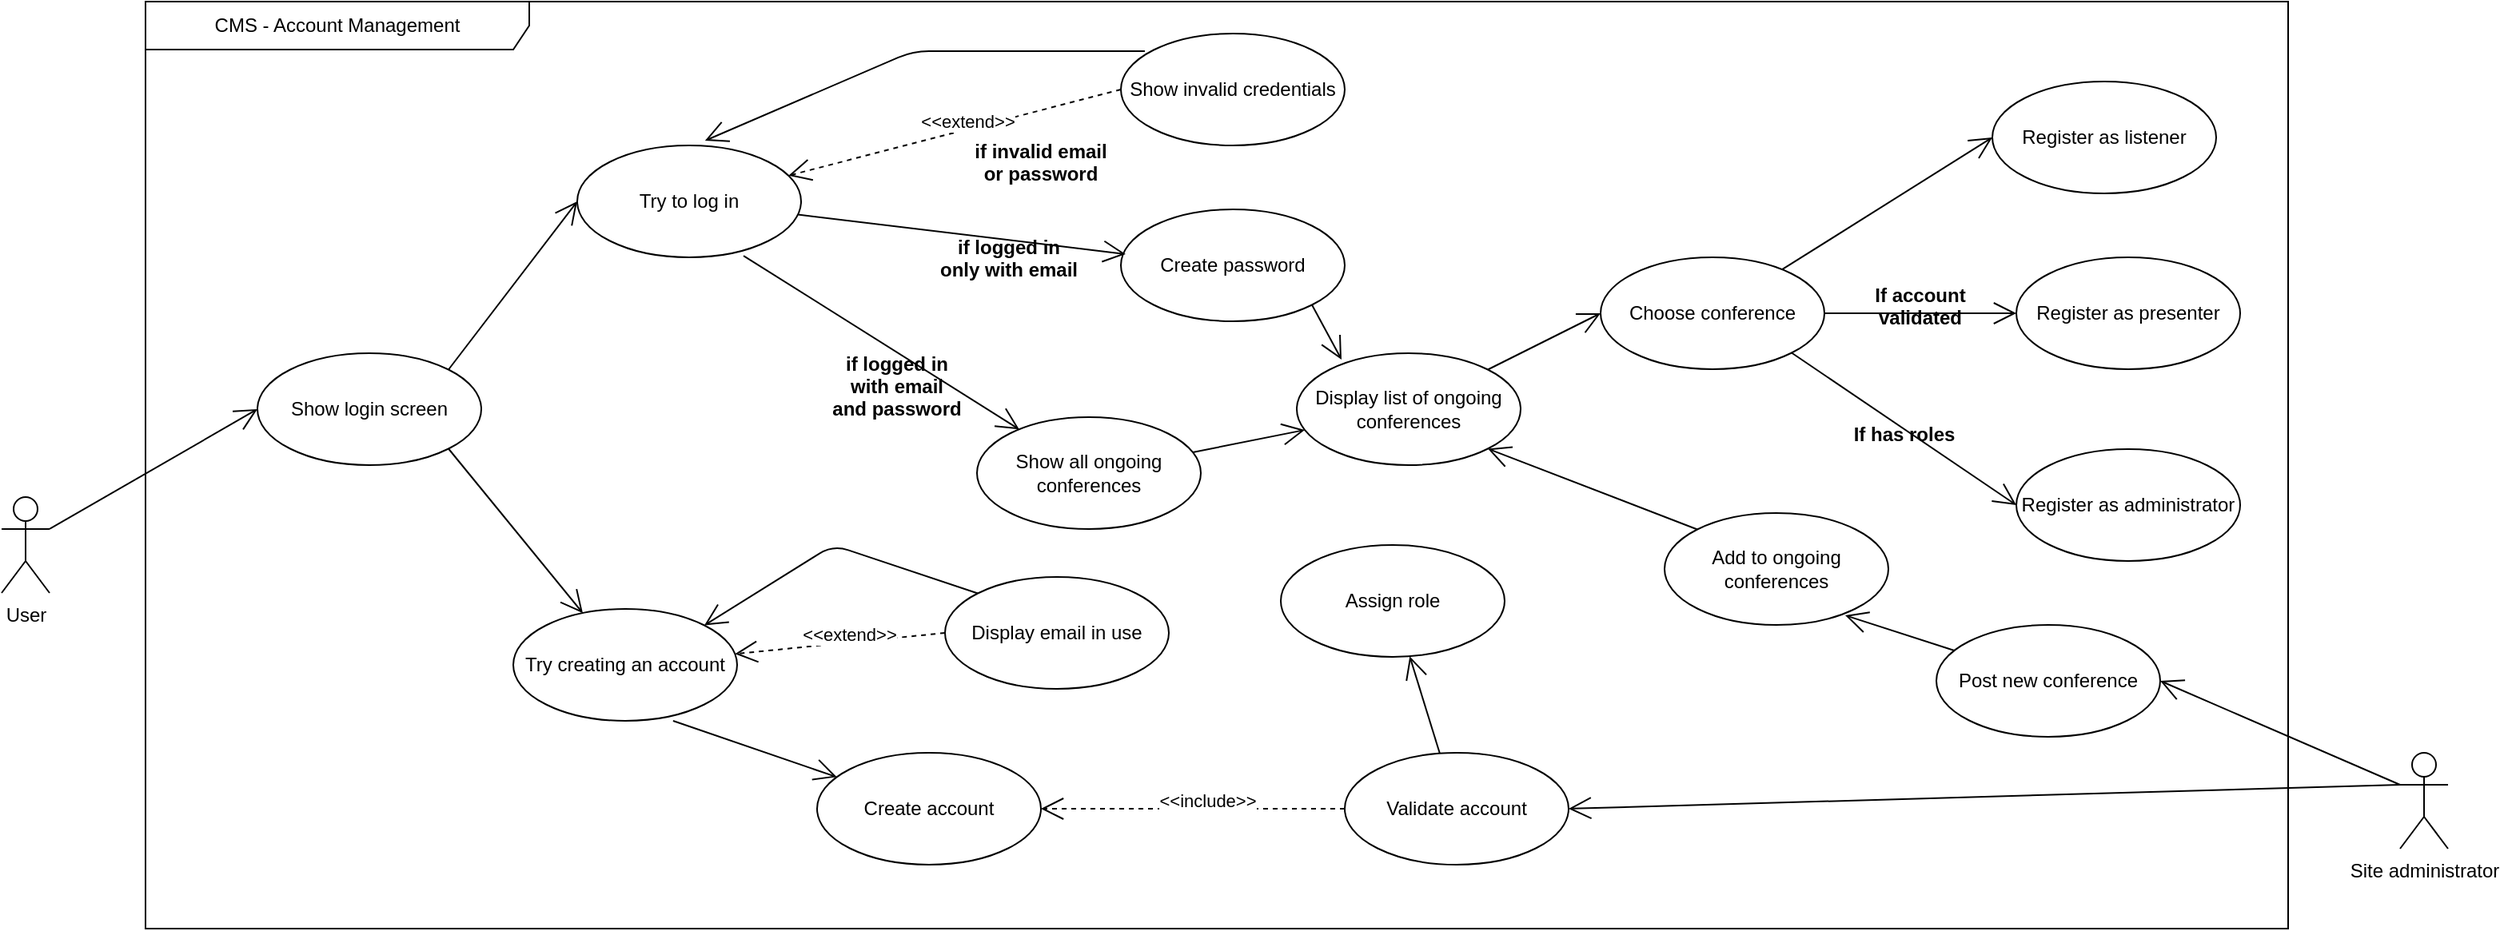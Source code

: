 <mxfile version="14.5.3" type="device"><diagram id="4KiLB5mKGfJC_ssiVV8L" name="Page-1"><mxGraphModel dx="3152" dy="1164" grid="1" gridSize="10" guides="1" tooltips="1" connect="1" arrows="1" fold="1" page="1" pageScale="1" pageWidth="850" pageHeight="1100" math="0" shadow="0"><root><mxCell id="0"/><mxCell id="1" parent="0"/><mxCell id="G-B95ZqFDndmX5m30Jdr-1" value="CMS - Account Management" style="shape=umlFrame;whiteSpace=wrap;html=1;width=240;height=30;" vertex="1" parent="1"><mxGeometry x="-20" y="30" width="1340" height="580" as="geometry"/></mxCell><mxCell id="G-B95ZqFDndmX5m30Jdr-2" value="User" style="shape=umlActor;verticalLabelPosition=bottom;verticalAlign=top;html=1;" vertex="1" parent="1"><mxGeometry x="-110" y="340" width="30" height="60" as="geometry"/></mxCell><mxCell id="G-B95ZqFDndmX5m30Jdr-3" value="Show login screen" style="ellipse;whiteSpace=wrap;html=1;" vertex="1" parent="1"><mxGeometry x="50" y="250" width="140" height="70" as="geometry"/></mxCell><mxCell id="G-B95ZqFDndmX5m30Jdr-4" value="Try to log in" style="ellipse;whiteSpace=wrap;html=1;" vertex="1" parent="1"><mxGeometry x="250" y="120" width="140" height="70" as="geometry"/></mxCell><mxCell id="G-B95ZqFDndmX5m30Jdr-5" value="Try creating an account" style="ellipse;whiteSpace=wrap;html=1;" vertex="1" parent="1"><mxGeometry x="210" y="410" width="140" height="70" as="geometry"/></mxCell><mxCell id="G-B95ZqFDndmX5m30Jdr-6" value="Create password" style="ellipse;whiteSpace=wrap;html=1;" vertex="1" parent="1"><mxGeometry x="590" y="160" width="140" height="70" as="geometry"/></mxCell><mxCell id="G-B95ZqFDndmX5m30Jdr-7" value="Show invalid credentials" style="ellipse;whiteSpace=wrap;html=1;" vertex="1" parent="1"><mxGeometry x="590" y="50" width="140" height="70" as="geometry"/></mxCell><mxCell id="G-B95ZqFDndmX5m30Jdr-8" value="Choose conference" style="ellipse;whiteSpace=wrap;html=1;" vertex="1" parent="1"><mxGeometry x="890" y="190" width="140" height="70" as="geometry"/></mxCell><mxCell id="G-B95ZqFDndmX5m30Jdr-9" value="&amp;lt;&amp;lt;extend&amp;gt;&amp;gt;" style="endArrow=open;endSize=12;dashed=1;html=1;exitX=0;exitY=0.5;exitDx=0;exitDy=0;" edge="1" parent="1" source="G-B95ZqFDndmX5m30Jdr-7" target="G-B95ZqFDndmX5m30Jdr-4"><mxGeometry x="-0.091" y="-5" width="160" relative="1" as="geometry"><mxPoint x="490" y="150" as="sourcePoint"/><mxPoint x="650" y="150" as="targetPoint"/><Array as="points"/><mxPoint as="offset"/></mxGeometry></mxCell><mxCell id="G-B95ZqFDndmX5m30Jdr-10" value="if invalid email&#10;or password" style="text;align=center;fontStyle=1;verticalAlign=middle;spacingLeft=3;spacingRight=3;strokeColor=none;rotatable=0;points=[[0,0.5],[1,0.5]];portConstraint=eastwest;" vertex="1" parent="1"><mxGeometry x="500" y="100" width="80" height="60" as="geometry"/></mxCell><mxCell id="G-B95ZqFDndmX5m30Jdr-11" value="Show all ongoing conferences" style="ellipse;whiteSpace=wrap;html=1;" vertex="1" parent="1"><mxGeometry x="500" y="290" width="140" height="70" as="geometry"/></mxCell><mxCell id="G-B95ZqFDndmX5m30Jdr-13" value="if logged in&#10;only with email" style="text;align=center;fontStyle=1;verticalAlign=middle;spacingLeft=3;spacingRight=3;strokeColor=none;rotatable=0;points=[[0,0.5],[1,0.5]];portConstraint=eastwest;" vertex="1" parent="1"><mxGeometry x="480" y="160" width="80" height="60" as="geometry"/></mxCell><mxCell id="G-B95ZqFDndmX5m30Jdr-15" value="if logged in&#10;with email&#10;and password" style="text;align=center;fontStyle=1;verticalAlign=middle;spacingLeft=3;spacingRight=3;strokeColor=none;rotatable=0;points=[[0,0.5],[1,0.5]];portConstraint=eastwest;" vertex="1" parent="1"><mxGeometry x="410" y="240" width="80" height="60" as="geometry"/></mxCell><mxCell id="G-B95ZqFDndmX5m30Jdr-16" value="Display list of ongoing conferences" style="ellipse;whiteSpace=wrap;html=1;" vertex="1" parent="1"><mxGeometry x="700" y="250" width="140" height="70" as="geometry"/></mxCell><mxCell id="G-B95ZqFDndmX5m30Jdr-17" value="" style="endArrow=open;endFill=1;endSize=12;html=1;exitX=1;exitY=1;exitDx=0;exitDy=0;entryX=0.2;entryY=0.057;entryDx=0;entryDy=0;entryPerimeter=0;" edge="1" parent="1" source="G-B95ZqFDndmX5m30Jdr-6" target="G-B95ZqFDndmX5m30Jdr-16"><mxGeometry width="160" relative="1" as="geometry"><mxPoint x="340" y="360" as="sourcePoint"/><mxPoint x="500" y="360" as="targetPoint"/></mxGeometry></mxCell><mxCell id="G-B95ZqFDndmX5m30Jdr-18" value="" style="endArrow=open;endFill=1;endSize=12;html=1;" edge="1" parent="1" source="G-B95ZqFDndmX5m30Jdr-11" target="G-B95ZqFDndmX5m30Jdr-16"><mxGeometry width="160" relative="1" as="geometry"><mxPoint x="694.497" y="230.749" as="sourcePoint"/><mxPoint x="725.666" y="264.221" as="targetPoint"/></mxGeometry></mxCell><mxCell id="G-B95ZqFDndmX5m30Jdr-19" value="" style="endArrow=open;endFill=1;endSize=12;html=1;entryX=0;entryY=0.5;entryDx=0;entryDy=0;exitX=1;exitY=0;exitDx=0;exitDy=0;" edge="1" parent="1" source="G-B95ZqFDndmX5m30Jdr-3" target="G-B95ZqFDndmX5m30Jdr-4"><mxGeometry width="160" relative="1" as="geometry"><mxPoint x="80" y="160" as="sourcePoint"/><mxPoint x="240" y="160" as="targetPoint"/></mxGeometry></mxCell><mxCell id="G-B95ZqFDndmX5m30Jdr-20" value="" style="endArrow=open;endFill=1;endSize=12;html=1;exitX=1;exitY=0.333;exitDx=0;exitDy=0;exitPerimeter=0;entryX=0;entryY=0.5;entryDx=0;entryDy=0;" edge="1" parent="1" source="G-B95ZqFDndmX5m30Jdr-2" target="G-B95ZqFDndmX5m30Jdr-3"><mxGeometry width="160" relative="1" as="geometry"><mxPoint x="30" y="260" as="sourcePoint"/><mxPoint x="190" y="260" as="targetPoint"/></mxGeometry></mxCell><mxCell id="G-B95ZqFDndmX5m30Jdr-21" value="" style="endArrow=open;endFill=1;endSize=12;html=1;exitX=0.107;exitY=0.157;exitDx=0;exitDy=0;exitPerimeter=0;entryX=0.571;entryY=-0.043;entryDx=0;entryDy=0;entryPerimeter=0;" edge="1" parent="1" source="G-B95ZqFDndmX5m30Jdr-7" target="G-B95ZqFDndmX5m30Jdr-4"><mxGeometry width="160" relative="1" as="geometry"><mxPoint x="180" y="290" as="sourcePoint"/><mxPoint x="340" y="290" as="targetPoint"/><Array as="points"><mxPoint x="460" y="61"/></Array></mxGeometry></mxCell><mxCell id="G-B95ZqFDndmX5m30Jdr-22" value="" style="endArrow=open;endFill=1;endSize=12;html=1;exitX=1;exitY=1;exitDx=0;exitDy=0;" edge="1" parent="1" source="G-B95ZqFDndmX5m30Jdr-3" target="G-B95ZqFDndmX5m30Jdr-5"><mxGeometry width="160" relative="1" as="geometry"><mxPoint x="580" y="600" as="sourcePoint"/><mxPoint x="740" y="600" as="targetPoint"/></mxGeometry></mxCell><mxCell id="G-B95ZqFDndmX5m30Jdr-23" value="" style="endArrow=open;endFill=1;endSize=12;html=1;entryX=1;entryY=0;entryDx=0;entryDy=0;exitX=0;exitY=0;exitDx=0;exitDy=0;" edge="1" parent="1" source="G-B95ZqFDndmX5m30Jdr-30" target="G-B95ZqFDndmX5m30Jdr-5"><mxGeometry width="160" relative="1" as="geometry"><mxPoint x="370" y="359.5" as="sourcePoint"/><mxPoint x="530" y="359" as="targetPoint"/><Array as="points"><mxPoint x="410" y="370"/></Array></mxGeometry></mxCell><mxCell id="G-B95ZqFDndmX5m30Jdr-24" value="" style="endArrow=open;endFill=1;endSize=12;html=1;entryX=0.021;entryY=0.4;entryDx=0;entryDy=0;entryPerimeter=0;" edge="1" parent="1" source="G-B95ZqFDndmX5m30Jdr-4" target="G-B95ZqFDndmX5m30Jdr-6"><mxGeometry width="160" relative="1" as="geometry"><mxPoint x="420" y="170" as="sourcePoint"/><mxPoint x="580" y="170" as="targetPoint"/></mxGeometry></mxCell><mxCell id="G-B95ZqFDndmX5m30Jdr-25" value="" style="endArrow=open;endFill=1;endSize=12;html=1;exitX=0.743;exitY=0.986;exitDx=0;exitDy=0;exitPerimeter=0;" edge="1" parent="1" source="G-B95ZqFDndmX5m30Jdr-4" target="G-B95ZqFDndmX5m30Jdr-11"><mxGeometry width="160" relative="1" as="geometry"><mxPoint x="380" y="240" as="sourcePoint"/><mxPoint x="540" y="240" as="targetPoint"/></mxGeometry></mxCell><mxCell id="G-B95ZqFDndmX5m30Jdr-26" value="" style="endArrow=open;endFill=1;endSize=12;html=1;exitX=0.714;exitY=1;exitDx=0;exitDy=0;exitPerimeter=0;" edge="1" parent="1" source="G-B95ZqFDndmX5m30Jdr-5" target="G-B95ZqFDndmX5m30Jdr-29"><mxGeometry width="160" relative="1" as="geometry"><mxPoint x="210" y="490" as="sourcePoint"/><mxPoint x="370" y="490" as="targetPoint"/></mxGeometry></mxCell><mxCell id="G-B95ZqFDndmX5m30Jdr-28" value="Assign role" style="ellipse;whiteSpace=wrap;html=1;" vertex="1" parent="1"><mxGeometry x="690" y="370" width="140" height="70" as="geometry"/></mxCell><mxCell id="G-B95ZqFDndmX5m30Jdr-29" value="Create account" style="ellipse;whiteSpace=wrap;html=1;" vertex="1" parent="1"><mxGeometry x="400" y="500" width="140" height="70" as="geometry"/></mxCell><mxCell id="G-B95ZqFDndmX5m30Jdr-30" value="Display email in use" style="ellipse;whiteSpace=wrap;html=1;" vertex="1" parent="1"><mxGeometry x="480" y="390" width="140" height="70" as="geometry"/></mxCell><mxCell id="G-B95ZqFDndmX5m30Jdr-31" value="Validate account" style="ellipse;whiteSpace=wrap;html=1;" vertex="1" parent="1"><mxGeometry x="730" y="500" width="140" height="70" as="geometry"/></mxCell><mxCell id="G-B95ZqFDndmX5m30Jdr-32" value="&amp;lt;&amp;lt;include&amp;gt;&amp;gt;" style="endArrow=open;endSize=12;dashed=1;html=1;entryX=1;entryY=0.5;entryDx=0;entryDy=0;exitX=0;exitY=0.5;exitDx=0;exitDy=0;" edge="1" parent="1" source="G-B95ZqFDndmX5m30Jdr-31" target="G-B95ZqFDndmX5m30Jdr-29"><mxGeometry x="-0.091" y="-5" width="160" relative="1" as="geometry"><mxPoint x="634" y="545" as="sourcePoint"/><mxPoint x="460" y="476.01" as="targetPoint"/><Array as="points"/><mxPoint as="offset"/></mxGeometry></mxCell><mxCell id="G-B95ZqFDndmX5m30Jdr-33" value="&amp;lt;&amp;lt;extend&amp;gt;&amp;gt;" style="endArrow=open;endSize=12;dashed=1;html=1;exitX=0;exitY=0.5;exitDx=0;exitDy=0;" edge="1" parent="1" source="G-B95ZqFDndmX5m30Jdr-30" target="G-B95ZqFDndmX5m30Jdr-5"><mxGeometry x="-0.091" y="-5" width="160" relative="1" as="geometry"><mxPoint x="420" y="398" as="sourcePoint"/><mxPoint x="642.02" y="393.01" as="targetPoint"/><Array as="points"/><mxPoint as="offset"/></mxGeometry></mxCell><mxCell id="G-B95ZqFDndmX5m30Jdr-39" value="" style="endArrow=open;endFill=1;endSize=12;html=1;" edge="1" parent="1" source="G-B95ZqFDndmX5m30Jdr-31" target="G-B95ZqFDndmX5m30Jdr-28"><mxGeometry width="160" relative="1" as="geometry"><mxPoint x="710" y="440" as="sourcePoint"/><mxPoint x="795.31" y="514.611" as="targetPoint"/></mxGeometry></mxCell><mxCell id="G-B95ZqFDndmX5m30Jdr-40" value="" style="endArrow=open;endFill=1;endSize=12;html=1;entryX=0;entryY=0.5;entryDx=0;entryDy=0;" edge="1" parent="1" source="G-B95ZqFDndmX5m30Jdr-8" target="G-B95ZqFDndmX5m30Jdr-46"><mxGeometry width="160" relative="1" as="geometry"><mxPoint x="900" y="140" as="sourcePoint"/><mxPoint x="1060" y="140" as="targetPoint"/></mxGeometry></mxCell><mxCell id="G-B95ZqFDndmX5m30Jdr-41" value="" style="endArrow=open;endFill=1;endSize=12;html=1;exitX=0;exitY=0.333;exitDx=0;exitDy=0;exitPerimeter=0;entryX=1;entryY=0.5;entryDx=0;entryDy=0;" edge="1" parent="1" source="G-B95ZqFDndmX5m30Jdr-58" target="G-B95ZqFDndmX5m30Jdr-47"><mxGeometry width="160" relative="1" as="geometry"><mxPoint x="700" y="680" as="sourcePoint"/><mxPoint x="860" y="680" as="targetPoint"/></mxGeometry></mxCell><mxCell id="G-B95ZqFDndmX5m30Jdr-43" value="" style="endArrow=open;endFill=1;endSize=12;html=1;entryX=0;entryY=0.5;entryDx=0;entryDy=0;" edge="1" parent="1" source="G-B95ZqFDndmX5m30Jdr-16" target="G-B95ZqFDndmX5m30Jdr-8"><mxGeometry width="160" relative="1" as="geometry"><mxPoint x="740" y="129.5" as="sourcePoint"/><mxPoint x="900" y="129.5" as="targetPoint"/></mxGeometry></mxCell><mxCell id="G-B95ZqFDndmX5m30Jdr-44" value="Add to ongoing conferences" style="ellipse;whiteSpace=wrap;html=1;" vertex="1" parent="1"><mxGeometry x="930" y="350" width="140" height="70" as="geometry"/></mxCell><mxCell id="G-B95ZqFDndmX5m30Jdr-45" value="Register as presenter" style="ellipse;whiteSpace=wrap;html=1;" vertex="1" parent="1"><mxGeometry x="1150" y="190" width="140" height="70" as="geometry"/></mxCell><mxCell id="G-B95ZqFDndmX5m30Jdr-46" value="Register as listener" style="ellipse;whiteSpace=wrap;html=1;" vertex="1" parent="1"><mxGeometry x="1135" y="80" width="140" height="70" as="geometry"/></mxCell><mxCell id="G-B95ZqFDndmX5m30Jdr-47" value="Post new conference" style="ellipse;whiteSpace=wrap;html=1;" vertex="1" parent="1"><mxGeometry x="1100" y="420" width="140" height="70" as="geometry"/></mxCell><mxCell id="G-B95ZqFDndmX5m30Jdr-48" value="Register as administrator" style="ellipse;whiteSpace=wrap;html=1;" vertex="1" parent="1"><mxGeometry x="1150" y="310" width="140" height="70" as="geometry"/></mxCell><mxCell id="G-B95ZqFDndmX5m30Jdr-49" value="" style="endArrow=open;endFill=1;endSize=12;html=1;exitX=1;exitY=0.5;exitDx=0;exitDy=0;entryX=0;entryY=0.5;entryDx=0;entryDy=0;" edge="1" parent="1" source="G-B95ZqFDndmX5m30Jdr-8" target="G-B95ZqFDndmX5m30Jdr-45"><mxGeometry width="160" relative="1" as="geometry"><mxPoint x="950" y="319" as="sourcePoint"/><mxPoint x="1110" y="319" as="targetPoint"/></mxGeometry></mxCell><mxCell id="G-B95ZqFDndmX5m30Jdr-50" value="" style="endArrow=open;endFill=1;endSize=12;html=1;exitX=0;exitY=0.333;exitDx=0;exitDy=0;exitPerimeter=0;entryX=1;entryY=0.5;entryDx=0;entryDy=0;" edge="1" parent="1" source="G-B95ZqFDndmX5m30Jdr-58" target="G-B95ZqFDndmX5m30Jdr-31"><mxGeometry width="160" relative="1" as="geometry"><mxPoint x="870" y="634.5" as="sourcePoint"/><mxPoint x="1030" y="634.5" as="targetPoint"/></mxGeometry></mxCell><mxCell id="G-B95ZqFDndmX5m30Jdr-51" value="" style="endArrow=open;endFill=1;endSize=12;html=1;exitX=1;exitY=1;exitDx=0;exitDy=0;entryX=0;entryY=0.5;entryDx=0;entryDy=0;" edge="1" parent="1" source="G-B95ZqFDndmX5m30Jdr-8" target="G-B95ZqFDndmX5m30Jdr-48"><mxGeometry width="160" relative="1" as="geometry"><mxPoint x="940" y="340" as="sourcePoint"/><mxPoint x="1100" y="340" as="targetPoint"/></mxGeometry></mxCell><mxCell id="G-B95ZqFDndmX5m30Jdr-53" value="If has roles" style="text;align=center;fontStyle=1;verticalAlign=middle;spacingLeft=3;spacingRight=3;strokeColor=none;rotatable=0;points=[[0,0.5],[1,0.5]];portConstraint=eastwest;" vertex="1" parent="1"><mxGeometry x="1040" y="270" width="80" height="60" as="geometry"/></mxCell><mxCell id="G-B95ZqFDndmX5m30Jdr-55" value="If account&#10;validated" style="text;align=center;fontStyle=1;verticalAlign=middle;spacingLeft=3;spacingRight=3;strokeColor=none;rotatable=0;points=[[0,0.5],[1,0.5]];portConstraint=eastwest;" vertex="1" parent="1"><mxGeometry x="1050" y="190" width="80" height="60" as="geometry"/></mxCell><mxCell id="G-B95ZqFDndmX5m30Jdr-58" value="Site administrator" style="shape=umlActor;verticalLabelPosition=bottom;verticalAlign=top;html=1;" vertex="1" parent="1"><mxGeometry x="1390" y="500" width="30" height="60" as="geometry"/></mxCell><mxCell id="G-B95ZqFDndmX5m30Jdr-60" value="" style="endArrow=open;endFill=1;endSize=12;html=1;exitX=0;exitY=0;exitDx=0;exitDy=0;entryX=1;entryY=1;entryDx=0;entryDy=0;" edge="1" parent="1" source="G-B95ZqFDndmX5m30Jdr-44" target="G-B95ZqFDndmX5m30Jdr-16"><mxGeometry width="160" relative="1" as="geometry"><mxPoint x="770" y="610" as="sourcePoint"/><mxPoint x="930" y="610" as="targetPoint"/></mxGeometry></mxCell><mxCell id="G-B95ZqFDndmX5m30Jdr-61" value="" style="endArrow=open;endFill=1;endSize=12;html=1;entryX=0.807;entryY=0.914;entryDx=0;entryDy=0;entryPerimeter=0;" edge="1" parent="1" source="G-B95ZqFDndmX5m30Jdr-47" target="G-B95ZqFDndmX5m30Jdr-44"><mxGeometry width="160" relative="1" as="geometry"><mxPoint x="830" y="470" as="sourcePoint"/><mxPoint x="990" y="470" as="targetPoint"/></mxGeometry></mxCell></root></mxGraphModel></diagram></mxfile>
